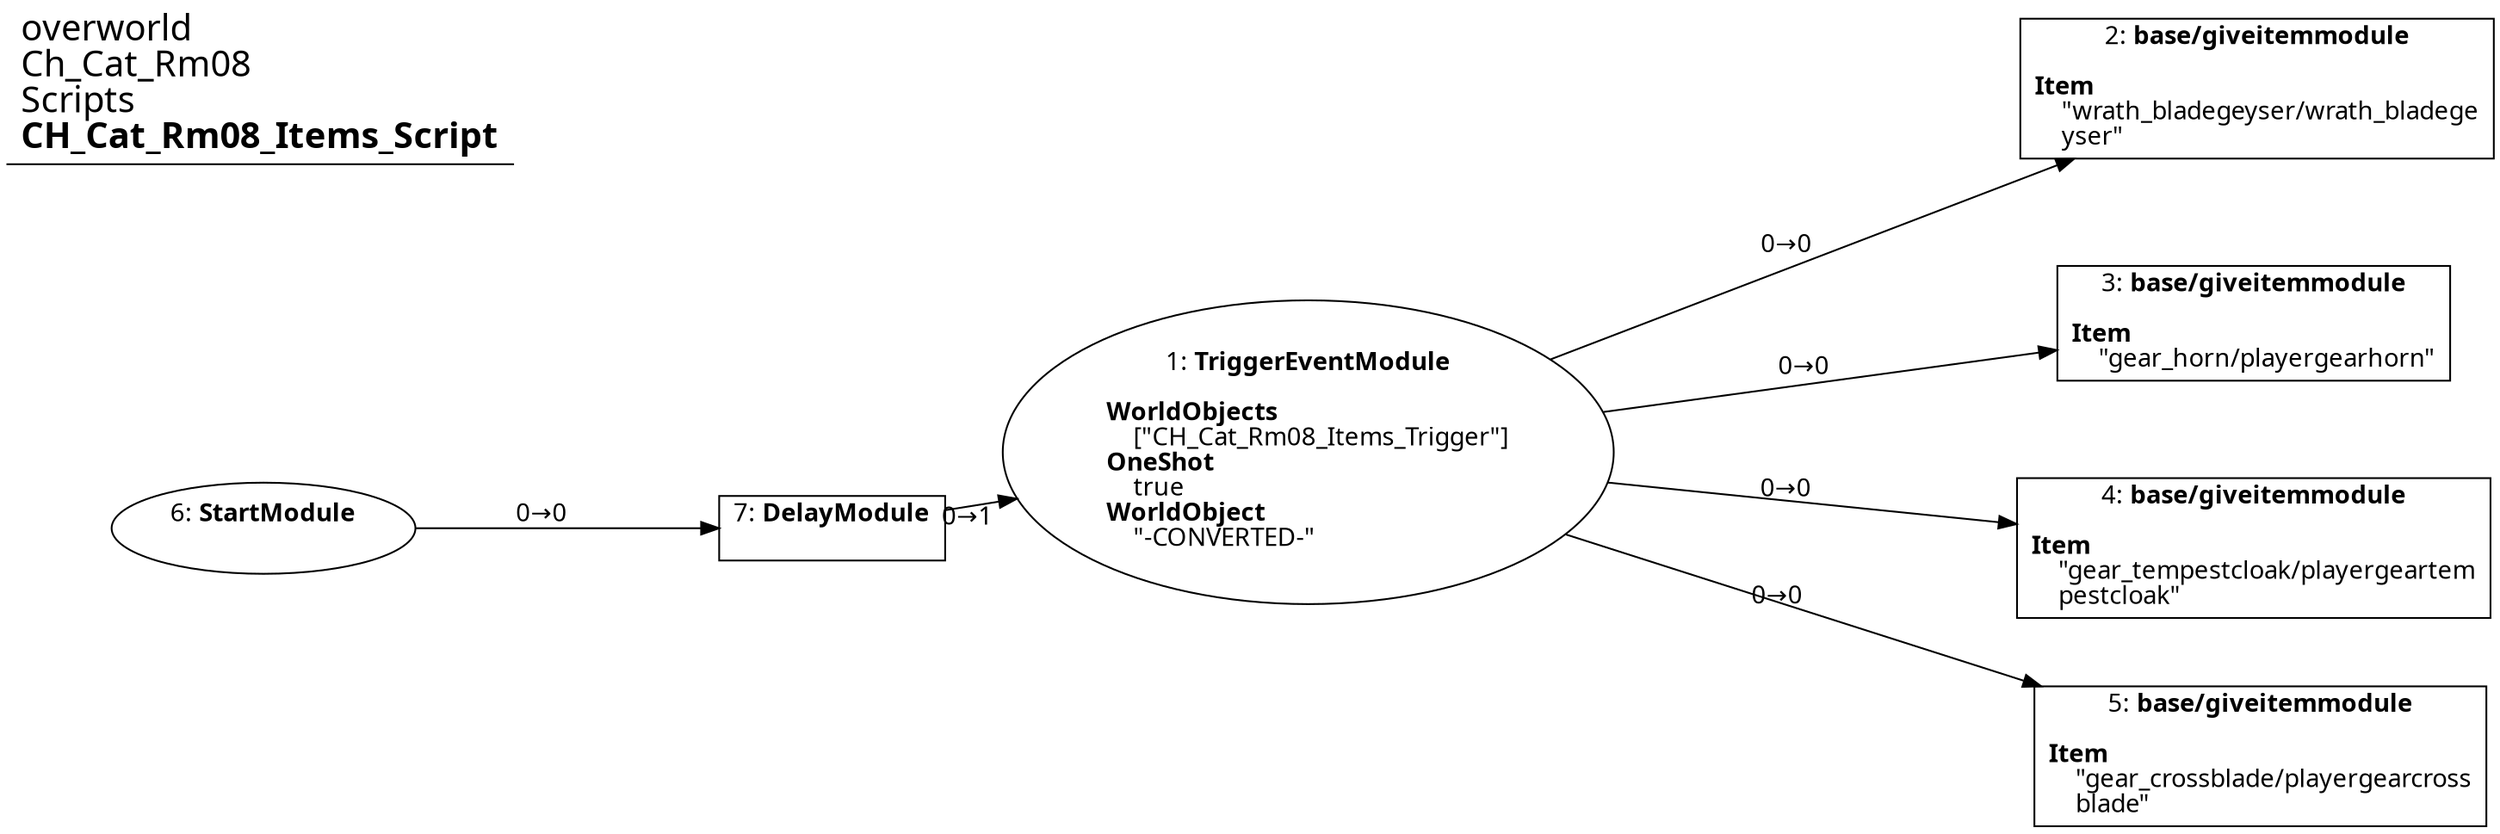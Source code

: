 digraph {
    layout = fdp;
    overlap = prism;
    sep = "+16";
    splines = spline;

    node [ shape = box ];

    graph [ fontname = "Segoe UI" ];
    node [ fontname = "Segoe UI" ];
    edge [ fontname = "Segoe UI" ];

    1 [ label = <1: <b>TriggerEventModule</b><br/><br/><b>WorldObjects</b><br align="left"/>    [&quot;CH_Cat_Rm08_Items_Trigger&quot;]<br align="left"/><b>OneShot</b><br align="left"/>    true<br align="left"/><b>WorldObject</b><br align="left"/>    &quot;-CONVERTED-&quot;<br align="left"/>> ];
    1 [ shape = oval ]
    1 [ pos = "0.010000001,-0.120000005!" ];
    1 -> 2 [ label = "0→0" ];
    1 -> 3 [ label = "0→0" ];
    1 -> 4 [ label = "0→0" ];
    1 -> 5 [ label = "0→0" ];

    2 [ label = <2: <b>base/giveitemmodule</b><br/><br/><b>Item</b><br align="left"/>    &quot;wrath_bladegeyser/wrath_bladege<br align="left"/>    yser&quot;<br align="left"/>> ];
    2 [ pos = "0.29700002,-0.010000001!" ];

    3 [ label = <3: <b>base/giveitemmodule</b><br/><br/><b>Item</b><br align="left"/>    &quot;gear_horn/playergearhorn&quot;<br align="left"/>> ];
    3 [ pos = "0.296,-0.081!" ];

    4 [ label = <4: <b>base/giveitemmodule</b><br/><br/><b>Item</b><br align="left"/>    &quot;gear_tempestcloak/playergeartem<br align="left"/>    pestcloak&quot;<br align="left"/>> ];
    4 [ pos = "0.296,-0.149!" ];

    5 [ label = <5: <b>base/giveitemmodule</b><br/><br/><b>Item</b><br align="left"/>    &quot;gear_crossblade/playergearcross<br align="left"/>    blade&quot;<br align="left"/>> ];
    5 [ pos = "0.298,-0.21200001!" ];

    6 [ label = <6: <b>StartModule</b><br/><br/>> ];
    6 [ shape = oval ]
    6 [ pos = "-0.30600002,-0.143!" ];
    6 -> 7 [ label = "0→0" ];

    7 [ label = <7: <b>DelayModule</b><br/><br/>> ];
    7 [ pos = "-0.134,-0.143!" ];
    7 -> 1 [ label = "0→1" ];

    title [ pos = "-0.307,-0.009000001!" ];
    title [ shape = underline ];
    title [ label = <<font point-size="20">overworld<br align="left"/>Ch_Cat_Rm08<br align="left"/>Scripts<br align="left"/><b>CH_Cat_Rm08_Items_Script</b><br align="left"/></font>> ];
}

